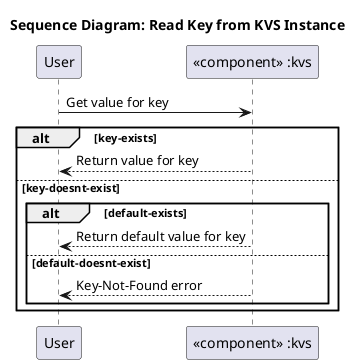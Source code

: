 @startuml

title Sequence Diagram: Read Key from KVS Instance

participant "User" as actor
participant "«component» :kvs" as kvs

actor -> kvs: Get value for key

alt key-exists
    kvs --> actor: Return value for key
else key-doesnt-exist
    alt default-exists
        kvs --> actor: Return default value for key
    else default-doesnt-exist
        kvs --> actor: Key-Not-Found error
    end
end

@enduml
